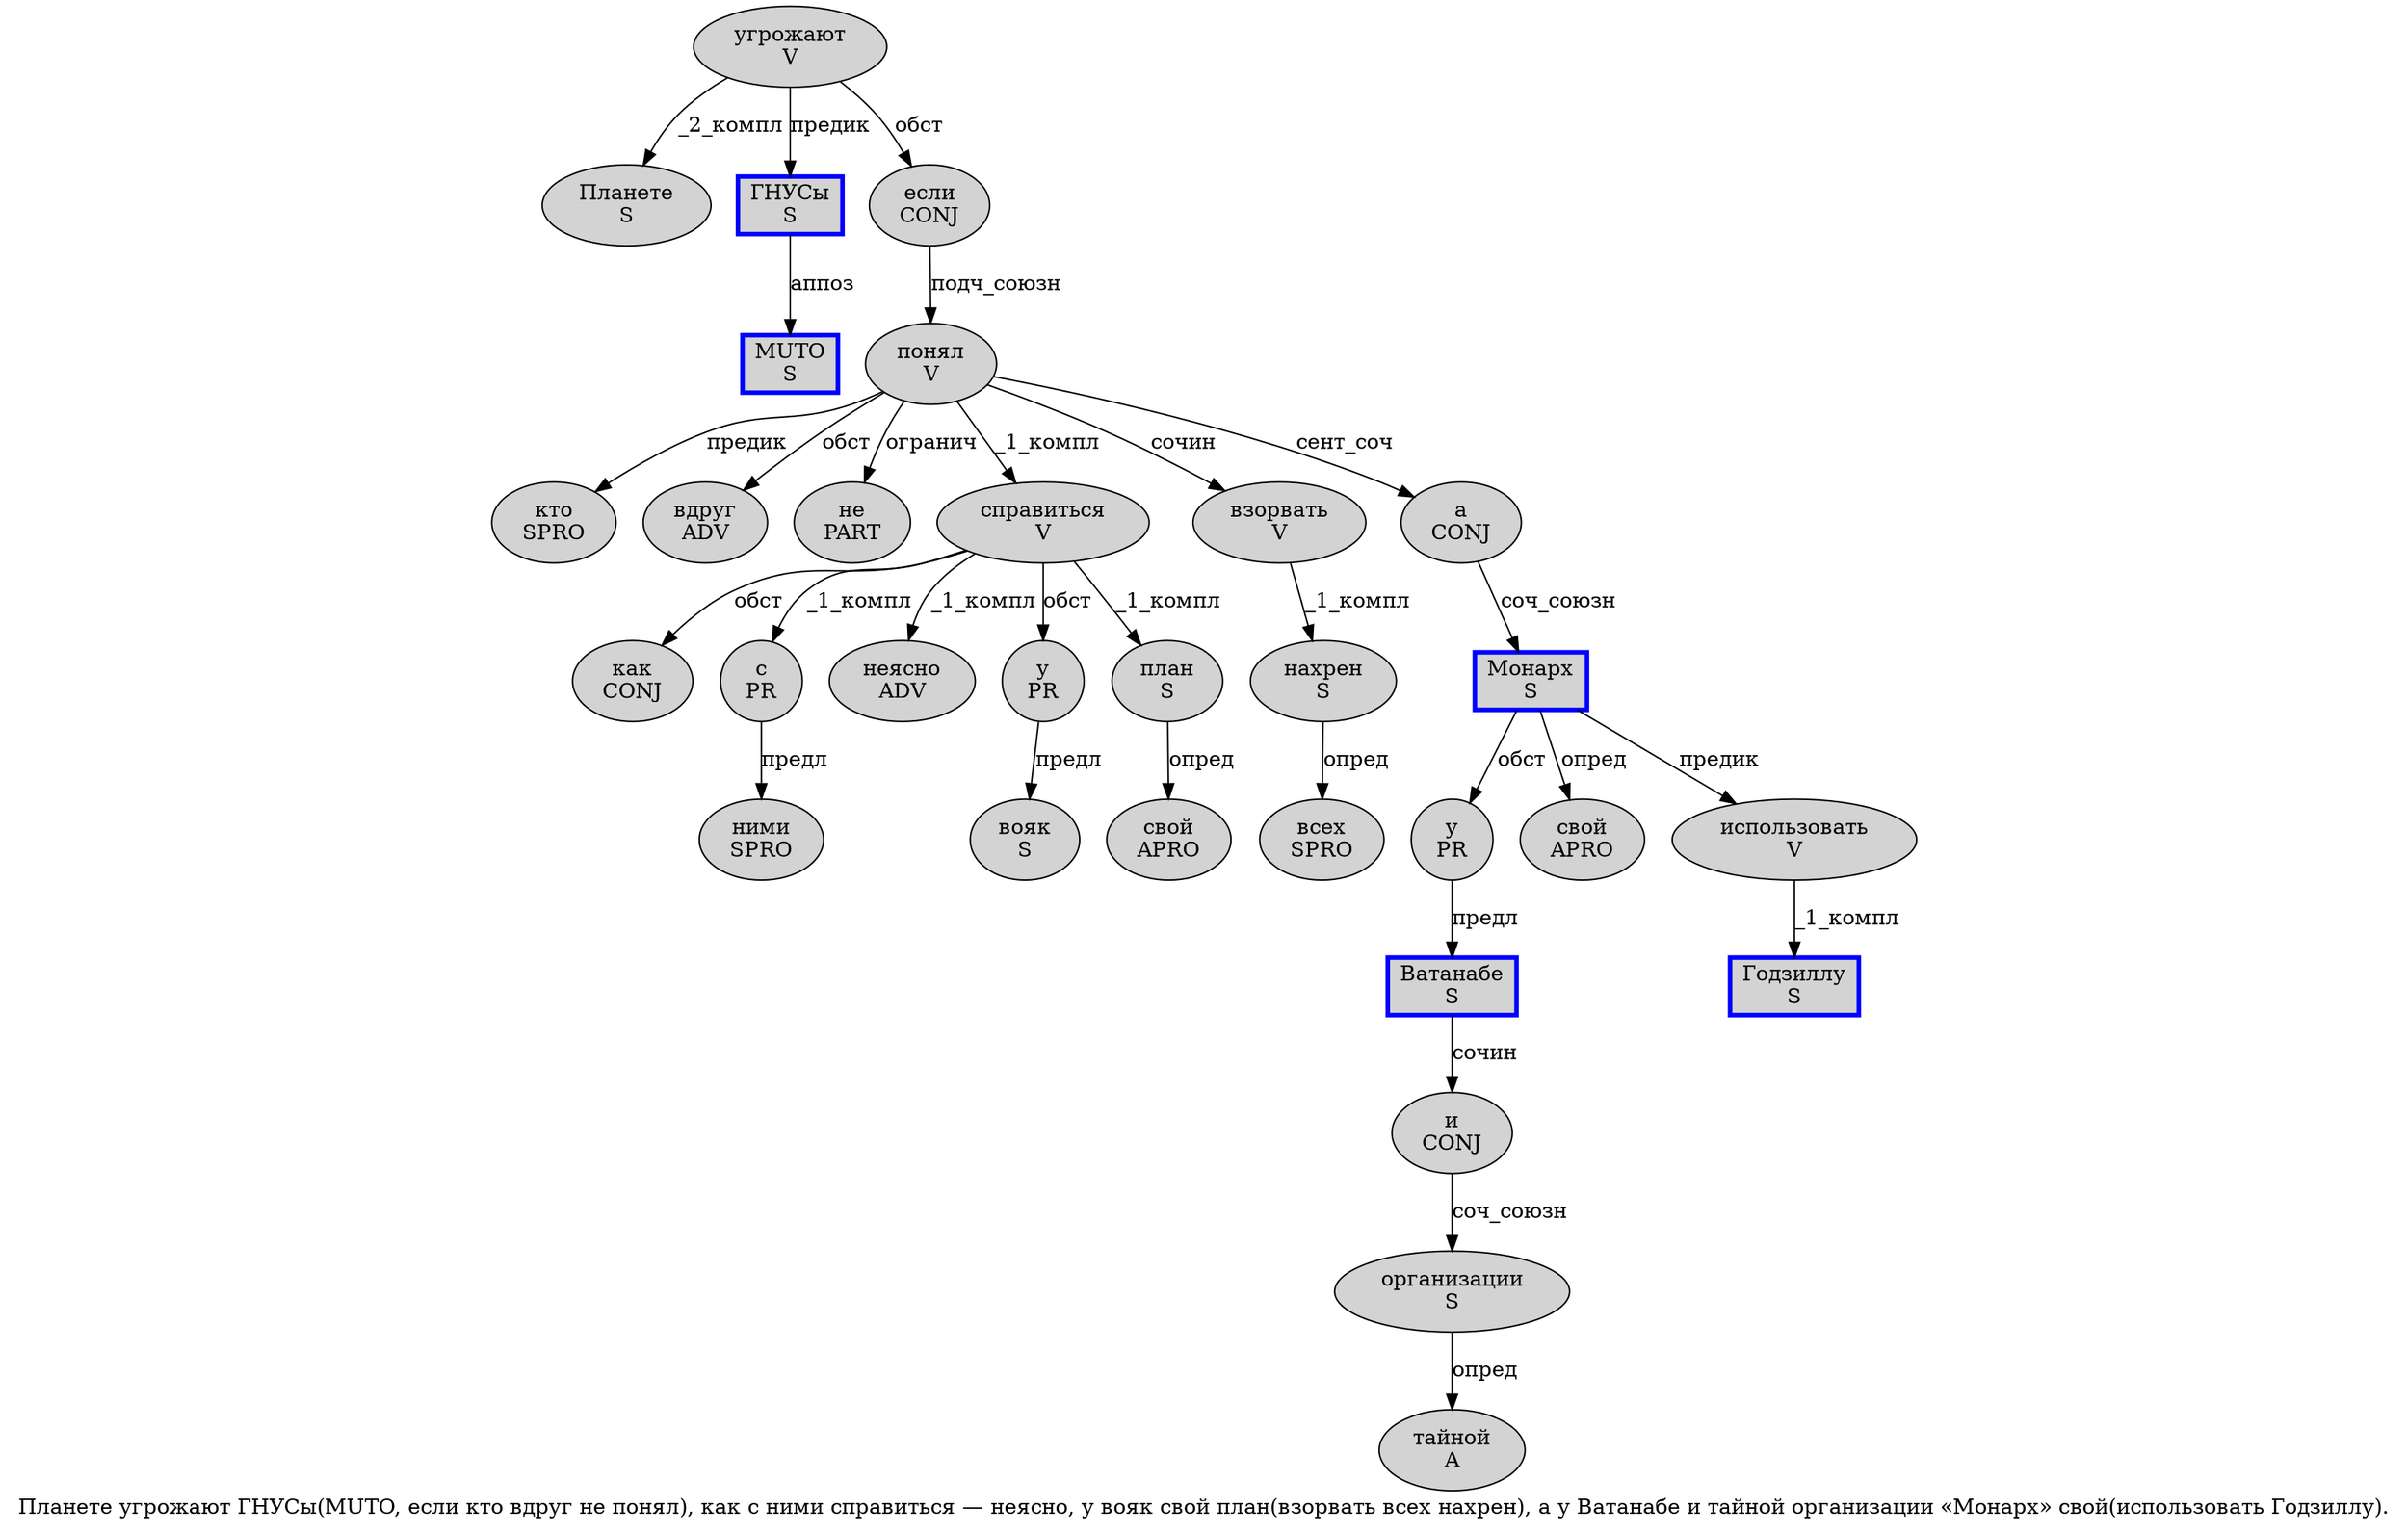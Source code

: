 digraph SENTENCE_4971 {
	graph [label="Планете угрожают ГНУСы(MUTO, если кто вдруг не понял), как с ними справиться — неясно, у вояк свой план(взорвать всех нахрен), а у Ватанабе и тайной организации «Монарх» свой(использовать Годзиллу)."]
	node [style=filled]
		0 [label="Планете
S" color="" fillcolor=lightgray penwidth=1 shape=ellipse]
		1 [label="угрожают
V" color="" fillcolor=lightgray penwidth=1 shape=ellipse]
		2 [label="ГНУСы
S" color=blue fillcolor=lightgray penwidth=3 shape=box]
		4 [label="MUTO
S" color=blue fillcolor=lightgray penwidth=3 shape=box]
		6 [label="если
CONJ" color="" fillcolor=lightgray penwidth=1 shape=ellipse]
		7 [label="кто
SPRO" color="" fillcolor=lightgray penwidth=1 shape=ellipse]
		8 [label="вдруг
ADV" color="" fillcolor=lightgray penwidth=1 shape=ellipse]
		9 [label="не
PART" color="" fillcolor=lightgray penwidth=1 shape=ellipse]
		10 [label="понял
V" color="" fillcolor=lightgray penwidth=1 shape=ellipse]
		13 [label="как
CONJ" color="" fillcolor=lightgray penwidth=1 shape=ellipse]
		14 [label="с
PR" color="" fillcolor=lightgray penwidth=1 shape=ellipse]
		15 [label="ними
SPRO" color="" fillcolor=lightgray penwidth=1 shape=ellipse]
		16 [label="справиться
V" color="" fillcolor=lightgray penwidth=1 shape=ellipse]
		18 [label="неясно
ADV" color="" fillcolor=lightgray penwidth=1 shape=ellipse]
		20 [label="у
PR" color="" fillcolor=lightgray penwidth=1 shape=ellipse]
		21 [label="вояк
S" color="" fillcolor=lightgray penwidth=1 shape=ellipse]
		22 [label="свой
APRO" color="" fillcolor=lightgray penwidth=1 shape=ellipse]
		23 [label="план
S" color="" fillcolor=lightgray penwidth=1 shape=ellipse]
		25 [label="взорвать
V" color="" fillcolor=lightgray penwidth=1 shape=ellipse]
		26 [label="всех
SPRO" color="" fillcolor=lightgray penwidth=1 shape=ellipse]
		27 [label="нахрен
S" color="" fillcolor=lightgray penwidth=1 shape=ellipse]
		30 [label="а
CONJ" color="" fillcolor=lightgray penwidth=1 shape=ellipse]
		31 [label="у
PR" color="" fillcolor=lightgray penwidth=1 shape=ellipse]
		32 [label="Ватанабе
S" color=blue fillcolor=lightgray penwidth=3 shape=box]
		33 [label="и
CONJ" color="" fillcolor=lightgray penwidth=1 shape=ellipse]
		34 [label="тайной
A" color="" fillcolor=lightgray penwidth=1 shape=ellipse]
		35 [label="организации
S" color="" fillcolor=lightgray penwidth=1 shape=ellipse]
		37 [label="Монарх
S" color=blue fillcolor=lightgray penwidth=3 shape=box]
		39 [label="свой
APRO" color="" fillcolor=lightgray penwidth=1 shape=ellipse]
		41 [label="использовать
V" color="" fillcolor=lightgray penwidth=1 shape=ellipse]
		42 [label="Годзиллу
S" color=blue fillcolor=lightgray penwidth=3 shape=box]
			32 -> 33 [label="сочин"]
			23 -> 22 [label="опред"]
			30 -> 37 [label="соч_союзн"]
			37 -> 31 [label="обст"]
			37 -> 39 [label="опред"]
			37 -> 41 [label="предик"]
			1 -> 0 [label="_2_компл"]
			1 -> 2 [label="предик"]
			1 -> 6 [label="обст"]
			10 -> 7 [label="предик"]
			10 -> 8 [label="обст"]
			10 -> 9 [label="огранич"]
			10 -> 16 [label="_1_компл"]
			10 -> 25 [label="сочин"]
			10 -> 30 [label="сент_соч"]
			2 -> 4 [label="аппоз"]
			31 -> 32 [label="предл"]
			25 -> 27 [label="_1_компл"]
			16 -> 13 [label="обст"]
			16 -> 14 [label="_1_компл"]
			16 -> 18 [label="_1_компл"]
			16 -> 20 [label="обст"]
			16 -> 23 [label="_1_компл"]
			35 -> 34 [label="опред"]
			27 -> 26 [label="опред"]
			33 -> 35 [label="соч_союзн"]
			14 -> 15 [label="предл"]
			20 -> 21 [label="предл"]
			6 -> 10 [label="подч_союзн"]
			41 -> 42 [label="_1_компл"]
}